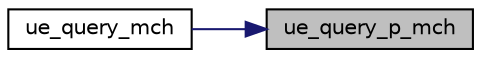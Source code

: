 digraph "ue_query_p_mch"
{
 // LATEX_PDF_SIZE
  edge [fontname="Helvetica",fontsize="10",labelfontname="Helvetica",labelfontsize="10"];
  node [fontname="Helvetica",fontsize="10",shape=record];
  rankdir="RL";
  Node1 [label="ue_query_p_mch",height=0.2,width=0.4,color="black", fillcolor="grey75", style="filled", fontcolor="black",tooltip=" "];
  Node1 -> Node2 [dir="back",color="midnightblue",fontsize="10",style="solid",fontname="Helvetica"];
  Node2 [label="ue_query_mch",height=0.2,width=0.4,color="black", fillcolor="white", style="filled",URL="$group____mac.html#gaf460395da7e59567f16c1418ff01397e",tooltip=" "];
}
